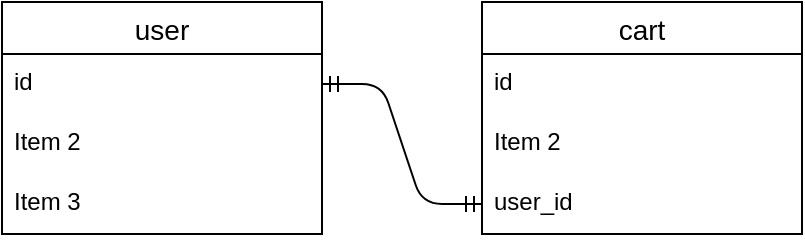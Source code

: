 <mxfile version="14.5.8" type="github">
  <diagram id="Hl3E93KBIHOYyKKPGiue" name="Page-1">
    <mxGraphModel dx="1291" dy="801" grid="1" gridSize="10" guides="1" tooltips="1" connect="1" arrows="1" fold="1" page="1" pageScale="1" pageWidth="827" pageHeight="1169" math="0" shadow="0">
      <root>
        <mxCell id="0" />
        <mxCell id="1" parent="0" />
        <mxCell id="HhCtOM0g7vmRbLZL5pk2-15" value="user" style="swimlane;fontStyle=0;childLayout=stackLayout;horizontal=1;startSize=26;horizontalStack=0;resizeParent=1;resizeParentMax=0;resizeLast=0;collapsible=1;marginBottom=0;align=center;fontSize=14;" vertex="1" parent="1">
          <mxGeometry x="120" y="340" width="160" height="116" as="geometry" />
        </mxCell>
        <mxCell id="HhCtOM0g7vmRbLZL5pk2-16" value="id" style="text;strokeColor=none;fillColor=none;spacingLeft=4;spacingRight=4;overflow=hidden;rotatable=0;points=[[0,0.5],[1,0.5]];portConstraint=eastwest;fontSize=12;" vertex="1" parent="HhCtOM0g7vmRbLZL5pk2-15">
          <mxGeometry y="26" width="160" height="30" as="geometry" />
        </mxCell>
        <mxCell id="HhCtOM0g7vmRbLZL5pk2-17" value="Item 2" style="text;strokeColor=none;fillColor=none;spacingLeft=4;spacingRight=4;overflow=hidden;rotatable=0;points=[[0,0.5],[1,0.5]];portConstraint=eastwest;fontSize=12;" vertex="1" parent="HhCtOM0g7vmRbLZL5pk2-15">
          <mxGeometry y="56" width="160" height="30" as="geometry" />
        </mxCell>
        <mxCell id="HhCtOM0g7vmRbLZL5pk2-18" value="Item 3" style="text;strokeColor=none;fillColor=none;spacingLeft=4;spacingRight=4;overflow=hidden;rotatable=0;points=[[0,0.5],[1,0.5]];portConstraint=eastwest;fontSize=12;" vertex="1" parent="HhCtOM0g7vmRbLZL5pk2-15">
          <mxGeometry y="86" width="160" height="30" as="geometry" />
        </mxCell>
        <mxCell id="HhCtOM0g7vmRbLZL5pk2-19" value="cart" style="swimlane;fontStyle=0;childLayout=stackLayout;horizontal=1;startSize=26;horizontalStack=0;resizeParent=1;resizeParentMax=0;resizeLast=0;collapsible=1;marginBottom=0;align=center;fontSize=14;" vertex="1" parent="1">
          <mxGeometry x="360" y="340" width="160" height="116" as="geometry" />
        </mxCell>
        <mxCell id="HhCtOM0g7vmRbLZL5pk2-20" value="id" style="text;strokeColor=none;fillColor=none;spacingLeft=4;spacingRight=4;overflow=hidden;rotatable=0;points=[[0,0.5],[1,0.5]];portConstraint=eastwest;fontSize=12;" vertex="1" parent="HhCtOM0g7vmRbLZL5pk2-19">
          <mxGeometry y="26" width="160" height="30" as="geometry" />
        </mxCell>
        <mxCell id="HhCtOM0g7vmRbLZL5pk2-21" value="Item 2" style="text;strokeColor=none;fillColor=none;spacingLeft=4;spacingRight=4;overflow=hidden;rotatable=0;points=[[0,0.5],[1,0.5]];portConstraint=eastwest;fontSize=12;" vertex="1" parent="HhCtOM0g7vmRbLZL5pk2-19">
          <mxGeometry y="56" width="160" height="30" as="geometry" />
        </mxCell>
        <mxCell id="HhCtOM0g7vmRbLZL5pk2-22" value="user_id" style="text;strokeColor=none;fillColor=none;spacingLeft=4;spacingRight=4;overflow=hidden;rotatable=0;points=[[0,0.5],[1,0.5]];portConstraint=eastwest;fontSize=12;" vertex="1" parent="HhCtOM0g7vmRbLZL5pk2-19">
          <mxGeometry y="86" width="160" height="30" as="geometry" />
        </mxCell>
        <mxCell id="HhCtOM0g7vmRbLZL5pk2-23" value="" style="edgeStyle=entityRelationEdgeStyle;fontSize=12;html=1;endArrow=ERmandOne;startArrow=ERmandOne;exitX=1;exitY=0.5;exitDx=0;exitDy=0;entryX=0;entryY=0.5;entryDx=0;entryDy=0;" edge="1" parent="1" source="HhCtOM0g7vmRbLZL5pk2-16" target="HhCtOM0g7vmRbLZL5pk2-22">
          <mxGeometry width="100" height="100" relative="1" as="geometry">
            <mxPoint x="300" y="670" as="sourcePoint" />
            <mxPoint x="350" y="441" as="targetPoint" />
          </mxGeometry>
        </mxCell>
      </root>
    </mxGraphModel>
  </diagram>
</mxfile>
